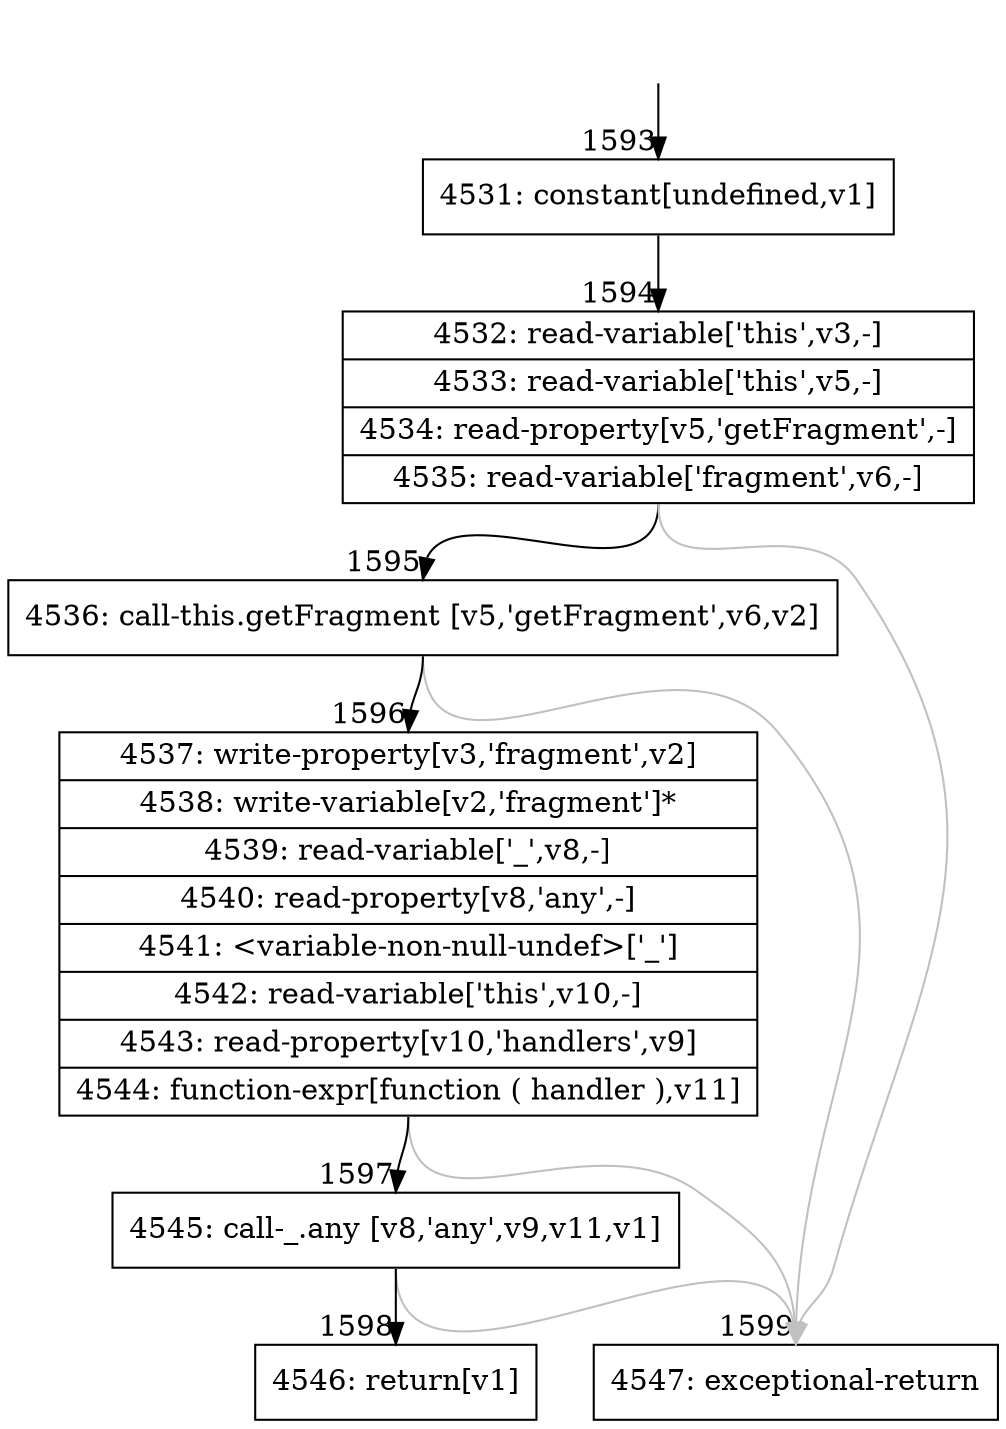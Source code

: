 digraph {
rankdir="TD"
BB_entry113[shape=none,label=""];
BB_entry113 -> BB1593 [tailport=s, headport=n, headlabel="    1593"]
BB1593 [shape=record label="{4531: constant[undefined,v1]}" ] 
BB1593 -> BB1594 [tailport=s, headport=n, headlabel="      1594"]
BB1594 [shape=record label="{4532: read-variable['this',v3,-]|4533: read-variable['this',v5,-]|4534: read-property[v5,'getFragment',-]|4535: read-variable['fragment',v6,-]}" ] 
BB1594 -> BB1595 [tailport=s, headport=n, headlabel="      1595"]
BB1594 -> BB1599 [tailport=s, headport=n, color=gray, headlabel="      1599"]
BB1595 [shape=record label="{4536: call-this.getFragment [v5,'getFragment',v6,v2]}" ] 
BB1595 -> BB1596 [tailport=s, headport=n, headlabel="      1596"]
BB1595 -> BB1599 [tailport=s, headport=n, color=gray]
BB1596 [shape=record label="{4537: write-property[v3,'fragment',v2]|4538: write-variable[v2,'fragment']*|4539: read-variable['_',v8,-]|4540: read-property[v8,'any',-]|4541: \<variable-non-null-undef\>['_']|4542: read-variable['this',v10,-]|4543: read-property[v10,'handlers',v9]|4544: function-expr[function ( handler ),v11]}" ] 
BB1596 -> BB1597 [tailport=s, headport=n, headlabel="      1597"]
BB1596 -> BB1599 [tailport=s, headport=n, color=gray]
BB1597 [shape=record label="{4545: call-_.any [v8,'any',v9,v11,v1]}" ] 
BB1597 -> BB1598 [tailport=s, headport=n, headlabel="      1598"]
BB1597 -> BB1599 [tailport=s, headport=n, color=gray]
BB1598 [shape=record label="{4546: return[v1]}" ] 
BB1599 [shape=record label="{4547: exceptional-return}" ] 
//#$~ 1484
}
